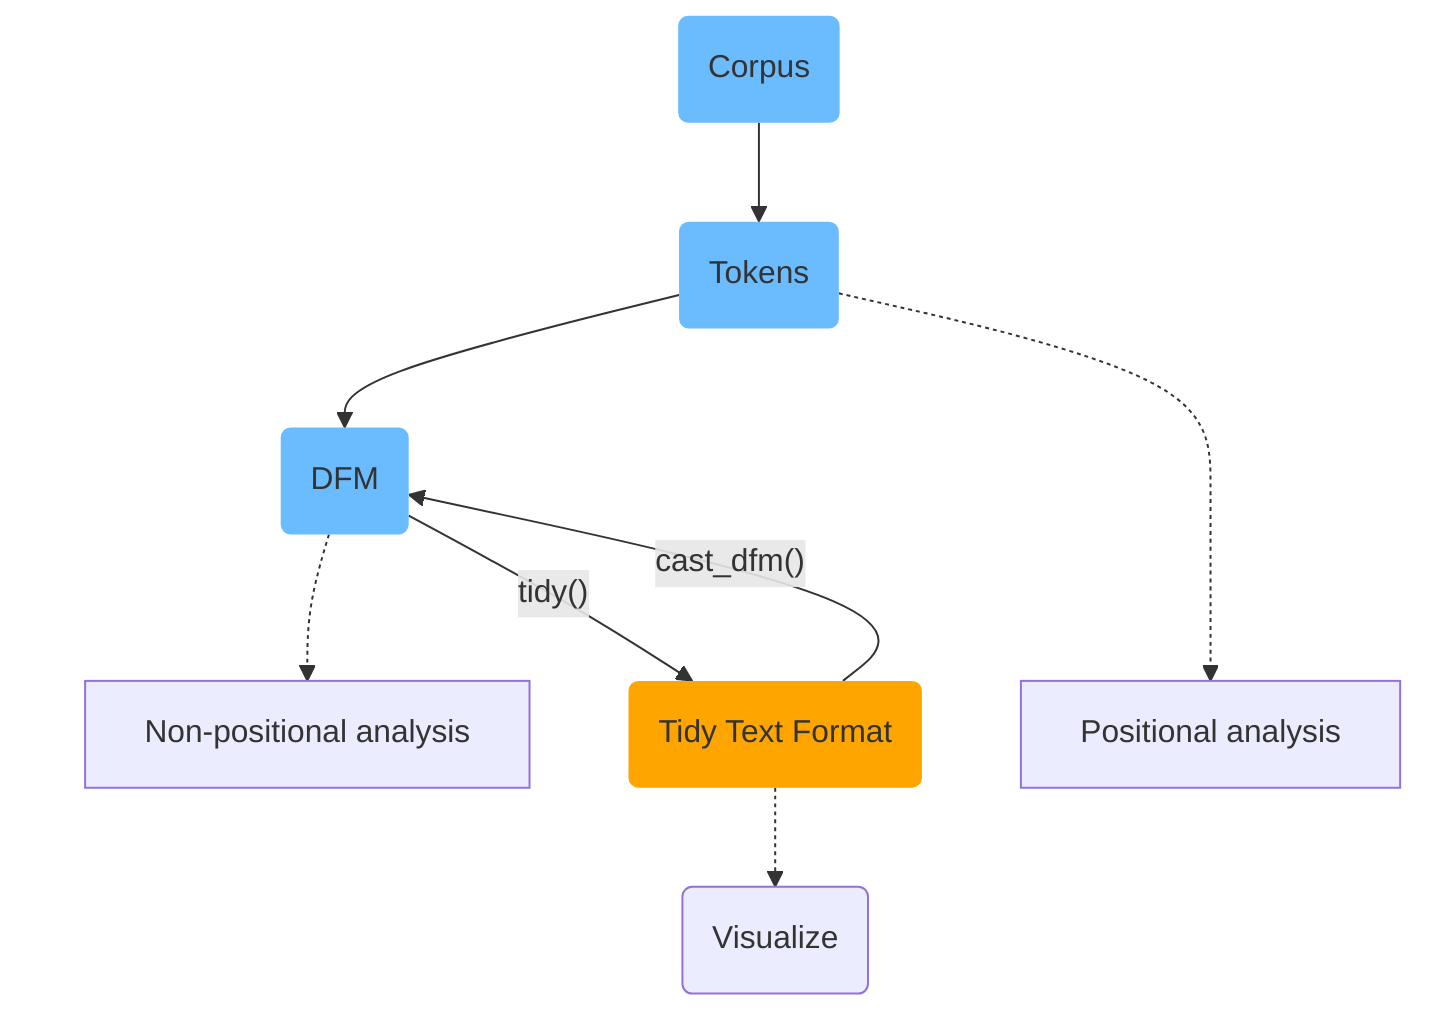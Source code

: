 graph TD

    C(Corpus)
    token(Tokens)
    AP["Positional analysis"]
    AN["Non-positional analysis"]
    dfm(DFM)
    tidy("Tidy Text Format")
    vis("Visualize")
    
    C --> token 
    token --> dfm
    token -.-> AP
    dfm -.-> AN
    tidy -->|"cast_dfm()"| dfm
    dfm -->|"tidy()"| tidy
    dfm -.- vis
    tidy -.-> vis
    AP -.- vis
    
    style C stroke-width:0px,fill:#6bbcff
    style token stroke-width:0px,fill:#6bbcff
    style dfm stroke-width:0px,fill:#6bbcff
    style tidy stroke-width:0px,fill:orange
    linkStyle 6 stroke-width:0px,fill:none;
    linkStyle 8 stroke-width:0px,fill:none;